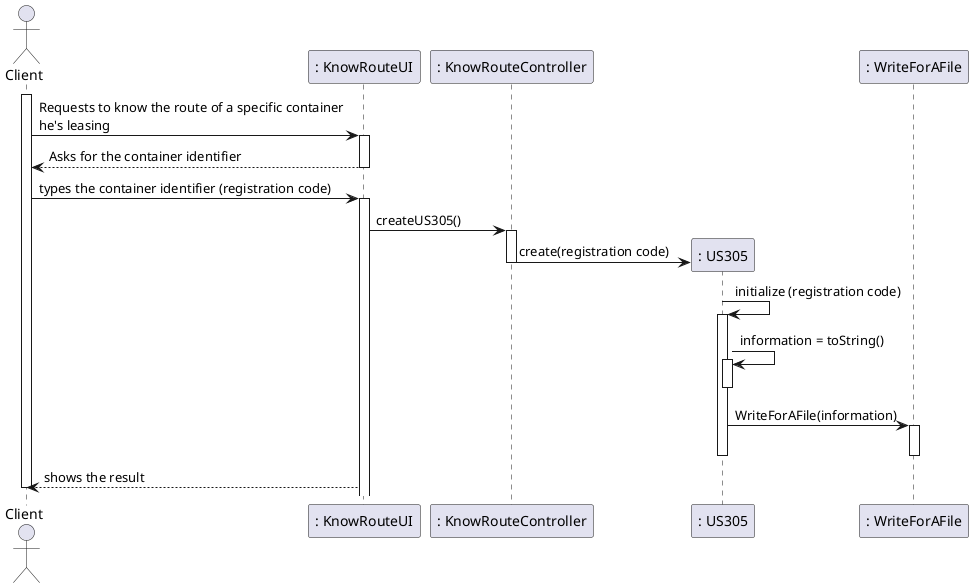 @startuml
'https://plantuml.com/sequence-diagram
actor "Client" as C
participant ": KnowRouteUI" as UI
participant ": KnowRouteController" as CT
participant ": US305" as US
participant ": WriteForAFile" as WF


activate C
C -> UI : Requests to know the route of a specific container \nhe's leasing
activate UI
UI --> C : Asks for the container identifier
deactivate UI


C -> UI : types the container identifier (registration code)
activate UI
UI-> CT : createUS305()
activate CT
CT -> US** : create(registration code)
deactivate CT
US -> US : initialize (registration code)
activate US
US -> US : information = toString()
activate US
deactivate US
US -> WF : WriteForAFile(information)
activate WF
deactivate WF
deactivate US
UI-->C : shows the result
deactivate C




@enduml